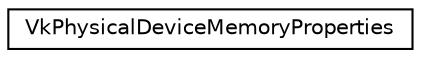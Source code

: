 digraph "Graphical Class Hierarchy"
{
 // LATEX_PDF_SIZE
  edge [fontname="Helvetica",fontsize="10",labelfontname="Helvetica",labelfontsize="10"];
  node [fontname="Helvetica",fontsize="10",shape=record];
  rankdir="LR";
  Node0 [label="VkPhysicalDeviceMemoryProperties",height=0.2,width=0.4,color="black", fillcolor="white", style="filled",URL="$structVkPhysicalDeviceMemoryProperties.html",tooltip=" "];
}
